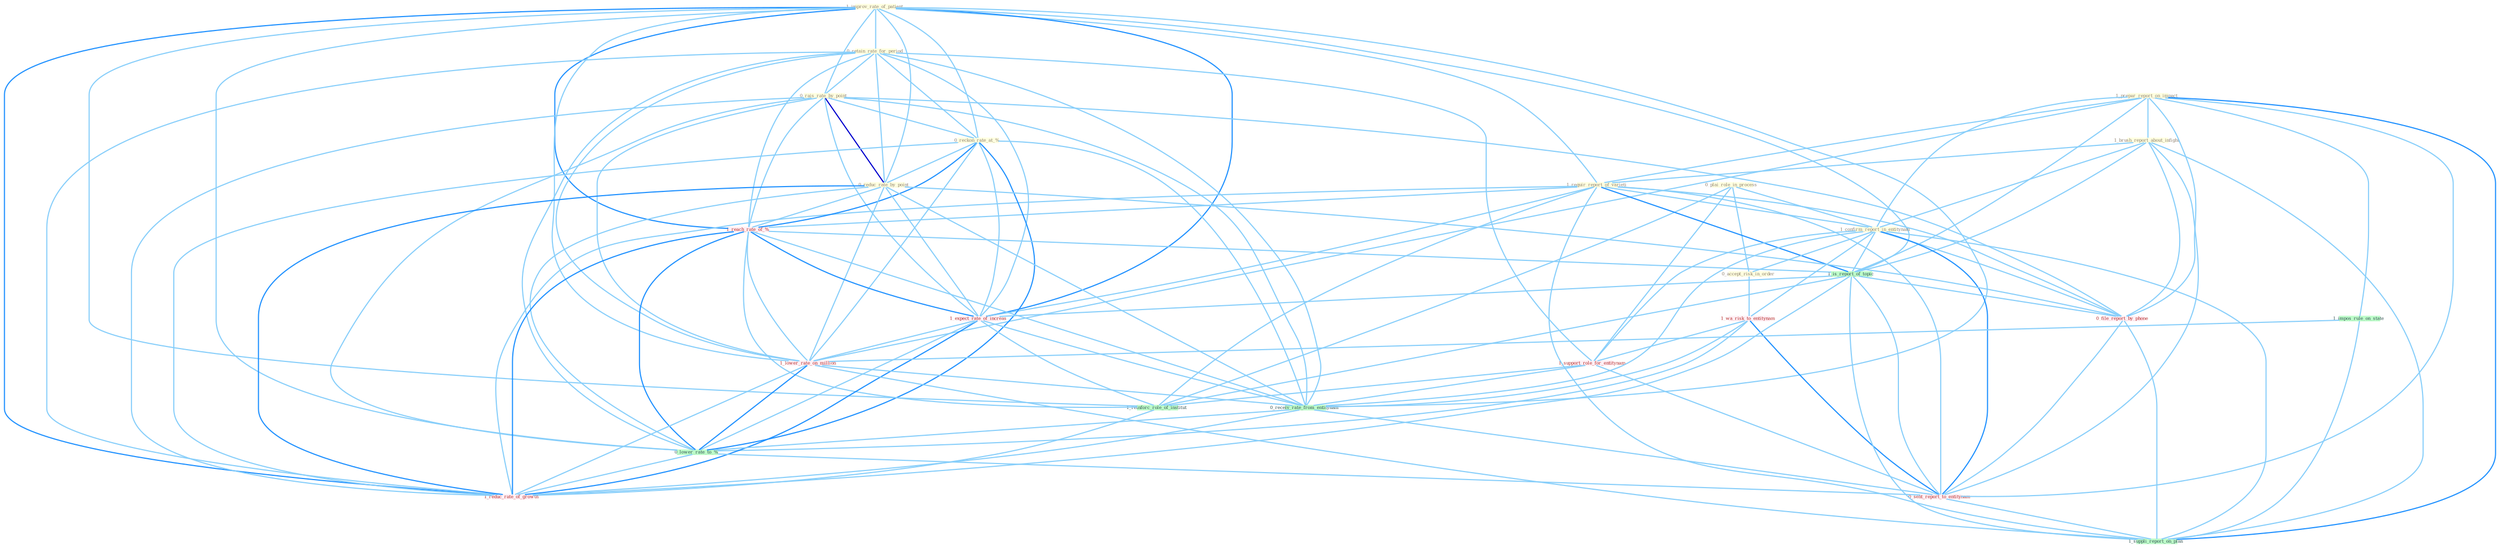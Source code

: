 Graph G{ 
    node
    [shape=polygon,style=filled,width=.5,height=.06,color="#BDFCC9",fixedsize=true,fontsize=4,
    fontcolor="#2f4f4f"];
    {node
    [color="#ffffe0", fontcolor="#8b7d6b"] "1_improv_rate_of_patient " "0_retain_rate_for_period " "1_prepar_report_on_impact " "1_brush_report_about_infight " "0_plai_role_in_process " "1_requir_report_of_varieti " "1_confirm_report_in_entitynam " "0_rais_rate_by_point " "0_accept_risk_in_order " "0_reckon_rate_at_% " "0_reduc_rate_by_point "}
{node [color="#fff0f5", fontcolor="#b22222"] "1_wa_risk_to_entitynam " "1_support_role_for_entitynam " "1_reach_rate_of_% " "1_expect_rate_of_increas " "1_lower_rate_on_million " "0_file_report_by_phone " "0_sent_report_to_entitynam " "1_reduc_rate_of_growth "}
edge [color="#B0E2FF"];

	"1_improv_rate_of_patient " -- "0_retain_rate_for_period " [w="1", color="#87cefa" ];
	"1_improv_rate_of_patient " -- "1_requir_report_of_varieti " [w="1", color="#87cefa" ];
	"1_improv_rate_of_patient " -- "0_rais_rate_by_point " [w="1", color="#87cefa" ];
	"1_improv_rate_of_patient " -- "0_reckon_rate_at_% " [w="1", color="#87cefa" ];
	"1_improv_rate_of_patient " -- "0_reduc_rate_by_point " [w="1", color="#87cefa" ];
	"1_improv_rate_of_patient " -- "1_reach_rate_of_% " [w="2", color="#1e90ff" , len=0.8];
	"1_improv_rate_of_patient " -- "1_is_report_of_topic " [w="1", color="#87cefa" ];
	"1_improv_rate_of_patient " -- "1_expect_rate_of_increas " [w="2", color="#1e90ff" , len=0.8];
	"1_improv_rate_of_patient " -- "1_reinforc_role_of_institut " [w="1", color="#87cefa" ];
	"1_improv_rate_of_patient " -- "1_lower_rate_on_million " [w="1", color="#87cefa" ];
	"1_improv_rate_of_patient " -- "0_receiv_rate_from_entitynam " [w="1", color="#87cefa" ];
	"1_improv_rate_of_patient " -- "0_lower_rate_to_% " [w="1", color="#87cefa" ];
	"1_improv_rate_of_patient " -- "1_reduc_rate_of_growth " [w="2", color="#1e90ff" , len=0.8];
	"0_retain_rate_for_period " -- "0_rais_rate_by_point " [w="1", color="#87cefa" ];
	"0_retain_rate_for_period " -- "0_reckon_rate_at_% " [w="1", color="#87cefa" ];
	"0_retain_rate_for_period " -- "0_reduc_rate_by_point " [w="1", color="#87cefa" ];
	"0_retain_rate_for_period " -- "1_support_role_for_entitynam " [w="1", color="#87cefa" ];
	"0_retain_rate_for_period " -- "1_reach_rate_of_% " [w="1", color="#87cefa" ];
	"0_retain_rate_for_period " -- "1_expect_rate_of_increas " [w="1", color="#87cefa" ];
	"0_retain_rate_for_period " -- "1_lower_rate_on_million " [w="1", color="#87cefa" ];
	"0_retain_rate_for_period " -- "0_receiv_rate_from_entitynam " [w="1", color="#87cefa" ];
	"0_retain_rate_for_period " -- "0_lower_rate_to_% " [w="1", color="#87cefa" ];
	"0_retain_rate_for_period " -- "1_reduc_rate_of_growth " [w="1", color="#87cefa" ];
	"1_prepar_report_on_impact " -- "1_brush_report_about_infight " [w="1", color="#87cefa" ];
	"1_prepar_report_on_impact " -- "1_requir_report_of_varieti " [w="1", color="#87cefa" ];
	"1_prepar_report_on_impact " -- "1_confirm_report_in_entitynam " [w="1", color="#87cefa" ];
	"1_prepar_report_on_impact " -- "1_impos_rule_on_state " [w="1", color="#87cefa" ];
	"1_prepar_report_on_impact " -- "1_is_report_of_topic " [w="1", color="#87cefa" ];
	"1_prepar_report_on_impact " -- "1_lower_rate_on_million " [w="1", color="#87cefa" ];
	"1_prepar_report_on_impact " -- "0_file_report_by_phone " [w="1", color="#87cefa" ];
	"1_prepar_report_on_impact " -- "0_sent_report_to_entitynam " [w="1", color="#87cefa" ];
	"1_prepar_report_on_impact " -- "1_suppli_report_on_plan " [w="2", color="#1e90ff" , len=0.8];
	"1_brush_report_about_infight " -- "1_requir_report_of_varieti " [w="1", color="#87cefa" ];
	"1_brush_report_about_infight " -- "1_confirm_report_in_entitynam " [w="1", color="#87cefa" ];
	"1_brush_report_about_infight " -- "1_is_report_of_topic " [w="1", color="#87cefa" ];
	"1_brush_report_about_infight " -- "0_file_report_by_phone " [w="1", color="#87cefa" ];
	"1_brush_report_about_infight " -- "0_sent_report_to_entitynam " [w="1", color="#87cefa" ];
	"1_brush_report_about_infight " -- "1_suppli_report_on_plan " [w="1", color="#87cefa" ];
	"0_plai_role_in_process " -- "1_confirm_report_in_entitynam " [w="1", color="#87cefa" ];
	"0_plai_role_in_process " -- "0_accept_risk_in_order " [w="1", color="#87cefa" ];
	"0_plai_role_in_process " -- "1_support_role_for_entitynam " [w="1", color="#87cefa" ];
	"0_plai_role_in_process " -- "1_reinforc_role_of_institut " [w="1", color="#87cefa" ];
	"1_requir_report_of_varieti " -- "1_confirm_report_in_entitynam " [w="1", color="#87cefa" ];
	"1_requir_report_of_varieti " -- "1_reach_rate_of_% " [w="1", color="#87cefa" ];
	"1_requir_report_of_varieti " -- "1_is_report_of_topic " [w="2", color="#1e90ff" , len=0.8];
	"1_requir_report_of_varieti " -- "1_expect_rate_of_increas " [w="1", color="#87cefa" ];
	"1_requir_report_of_varieti " -- "1_reinforc_role_of_institut " [w="1", color="#87cefa" ];
	"1_requir_report_of_varieti " -- "0_file_report_by_phone " [w="1", color="#87cefa" ];
	"1_requir_report_of_varieti " -- "0_sent_report_to_entitynam " [w="1", color="#87cefa" ];
	"1_requir_report_of_varieti " -- "1_suppli_report_on_plan " [w="1", color="#87cefa" ];
	"1_requir_report_of_varieti " -- "1_reduc_rate_of_growth " [w="1", color="#87cefa" ];
	"1_confirm_report_in_entitynam " -- "0_accept_risk_in_order " [w="1", color="#87cefa" ];
	"1_confirm_report_in_entitynam " -- "1_wa_risk_to_entitynam " [w="1", color="#87cefa" ];
	"1_confirm_report_in_entitynam " -- "1_support_role_for_entitynam " [w="1", color="#87cefa" ];
	"1_confirm_report_in_entitynam " -- "1_is_report_of_topic " [w="1", color="#87cefa" ];
	"1_confirm_report_in_entitynam " -- "0_receiv_rate_from_entitynam " [w="1", color="#87cefa" ];
	"1_confirm_report_in_entitynam " -- "0_file_report_by_phone " [w="1", color="#87cefa" ];
	"1_confirm_report_in_entitynam " -- "0_sent_report_to_entitynam " [w="2", color="#1e90ff" , len=0.8];
	"1_confirm_report_in_entitynam " -- "1_suppli_report_on_plan " [w="1", color="#87cefa" ];
	"0_rais_rate_by_point " -- "0_reckon_rate_at_% " [w="1", color="#87cefa" ];
	"0_rais_rate_by_point " -- "0_reduc_rate_by_point " [w="3", color="#0000cd" , len=0.6];
	"0_rais_rate_by_point " -- "1_reach_rate_of_% " [w="1", color="#87cefa" ];
	"0_rais_rate_by_point " -- "1_expect_rate_of_increas " [w="1", color="#87cefa" ];
	"0_rais_rate_by_point " -- "1_lower_rate_on_million " [w="1", color="#87cefa" ];
	"0_rais_rate_by_point " -- "0_receiv_rate_from_entitynam " [w="1", color="#87cefa" ];
	"0_rais_rate_by_point " -- "0_file_report_by_phone " [w="1", color="#87cefa" ];
	"0_rais_rate_by_point " -- "0_lower_rate_to_% " [w="1", color="#87cefa" ];
	"0_rais_rate_by_point " -- "1_reduc_rate_of_growth " [w="1", color="#87cefa" ];
	"0_accept_risk_in_order " -- "1_wa_risk_to_entitynam " [w="1", color="#87cefa" ];
	"0_reckon_rate_at_% " -- "0_reduc_rate_by_point " [w="1", color="#87cefa" ];
	"0_reckon_rate_at_% " -- "1_reach_rate_of_% " [w="2", color="#1e90ff" , len=0.8];
	"0_reckon_rate_at_% " -- "1_expect_rate_of_increas " [w="1", color="#87cefa" ];
	"0_reckon_rate_at_% " -- "1_lower_rate_on_million " [w="1", color="#87cefa" ];
	"0_reckon_rate_at_% " -- "0_receiv_rate_from_entitynam " [w="1", color="#87cefa" ];
	"0_reckon_rate_at_% " -- "0_lower_rate_to_% " [w="2", color="#1e90ff" , len=0.8];
	"0_reckon_rate_at_% " -- "1_reduc_rate_of_growth " [w="1", color="#87cefa" ];
	"0_reduc_rate_by_point " -- "1_reach_rate_of_% " [w="1", color="#87cefa" ];
	"0_reduc_rate_by_point " -- "1_expect_rate_of_increas " [w="1", color="#87cefa" ];
	"0_reduc_rate_by_point " -- "1_lower_rate_on_million " [w="1", color="#87cefa" ];
	"0_reduc_rate_by_point " -- "0_receiv_rate_from_entitynam " [w="1", color="#87cefa" ];
	"0_reduc_rate_by_point " -- "0_file_report_by_phone " [w="1", color="#87cefa" ];
	"0_reduc_rate_by_point " -- "0_lower_rate_to_% " [w="1", color="#87cefa" ];
	"0_reduc_rate_by_point " -- "1_reduc_rate_of_growth " [w="2", color="#1e90ff" , len=0.8];
	"1_wa_risk_to_entitynam " -- "1_support_role_for_entitynam " [w="1", color="#87cefa" ];
	"1_wa_risk_to_entitynam " -- "0_receiv_rate_from_entitynam " [w="1", color="#87cefa" ];
	"1_wa_risk_to_entitynam " -- "0_lower_rate_to_% " [w="1", color="#87cefa" ];
	"1_wa_risk_to_entitynam " -- "0_sent_report_to_entitynam " [w="2", color="#1e90ff" , len=0.8];
	"1_impos_rule_on_state " -- "1_lower_rate_on_million " [w="1", color="#87cefa" ];
	"1_impos_rule_on_state " -- "1_suppli_report_on_plan " [w="1", color="#87cefa" ];
	"1_support_role_for_entitynam " -- "1_reinforc_role_of_institut " [w="1", color="#87cefa" ];
	"1_support_role_for_entitynam " -- "0_receiv_rate_from_entitynam " [w="1", color="#87cefa" ];
	"1_support_role_for_entitynam " -- "0_sent_report_to_entitynam " [w="1", color="#87cefa" ];
	"1_reach_rate_of_% " -- "1_is_report_of_topic " [w="1", color="#87cefa" ];
	"1_reach_rate_of_% " -- "1_expect_rate_of_increas " [w="2", color="#1e90ff" , len=0.8];
	"1_reach_rate_of_% " -- "1_reinforc_role_of_institut " [w="1", color="#87cefa" ];
	"1_reach_rate_of_% " -- "1_lower_rate_on_million " [w="1", color="#87cefa" ];
	"1_reach_rate_of_% " -- "0_receiv_rate_from_entitynam " [w="1", color="#87cefa" ];
	"1_reach_rate_of_% " -- "0_lower_rate_to_% " [w="2", color="#1e90ff" , len=0.8];
	"1_reach_rate_of_% " -- "1_reduc_rate_of_growth " [w="2", color="#1e90ff" , len=0.8];
	"1_is_report_of_topic " -- "1_expect_rate_of_increas " [w="1", color="#87cefa" ];
	"1_is_report_of_topic " -- "1_reinforc_role_of_institut " [w="1", color="#87cefa" ];
	"1_is_report_of_topic " -- "0_file_report_by_phone " [w="1", color="#87cefa" ];
	"1_is_report_of_topic " -- "0_sent_report_to_entitynam " [w="1", color="#87cefa" ];
	"1_is_report_of_topic " -- "1_suppli_report_on_plan " [w="1", color="#87cefa" ];
	"1_is_report_of_topic " -- "1_reduc_rate_of_growth " [w="1", color="#87cefa" ];
	"1_expect_rate_of_increas " -- "1_reinforc_role_of_institut " [w="1", color="#87cefa" ];
	"1_expect_rate_of_increas " -- "1_lower_rate_on_million " [w="1", color="#87cefa" ];
	"1_expect_rate_of_increas " -- "0_receiv_rate_from_entitynam " [w="1", color="#87cefa" ];
	"1_expect_rate_of_increas " -- "0_lower_rate_to_% " [w="1", color="#87cefa" ];
	"1_expect_rate_of_increas " -- "1_reduc_rate_of_growth " [w="2", color="#1e90ff" , len=0.8];
	"1_reinforc_role_of_institut " -- "1_reduc_rate_of_growth " [w="1", color="#87cefa" ];
	"1_lower_rate_on_million " -- "0_receiv_rate_from_entitynam " [w="1", color="#87cefa" ];
	"1_lower_rate_on_million " -- "0_lower_rate_to_% " [w="2", color="#1e90ff" , len=0.8];
	"1_lower_rate_on_million " -- "1_suppli_report_on_plan " [w="1", color="#87cefa" ];
	"1_lower_rate_on_million " -- "1_reduc_rate_of_growth " [w="1", color="#87cefa" ];
	"0_receiv_rate_from_entitynam " -- "0_lower_rate_to_% " [w="1", color="#87cefa" ];
	"0_receiv_rate_from_entitynam " -- "0_sent_report_to_entitynam " [w="1", color="#87cefa" ];
	"0_receiv_rate_from_entitynam " -- "1_reduc_rate_of_growth " [w="1", color="#87cefa" ];
	"0_file_report_by_phone " -- "0_sent_report_to_entitynam " [w="1", color="#87cefa" ];
	"0_file_report_by_phone " -- "1_suppli_report_on_plan " [w="1", color="#87cefa" ];
	"0_lower_rate_to_% " -- "0_sent_report_to_entitynam " [w="1", color="#87cefa" ];
	"0_lower_rate_to_% " -- "1_reduc_rate_of_growth " [w="1", color="#87cefa" ];
	"0_sent_report_to_entitynam " -- "1_suppli_report_on_plan " [w="1", color="#87cefa" ];
}